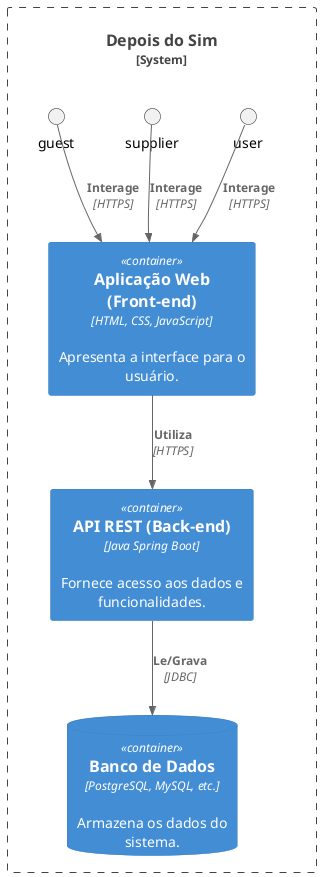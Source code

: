 @startuml
!include <c4/C4_Container>

System_Boundary(c1, "Depois do Sim") {
  Container(web_app, "Aplicação Web (Front-end)", "HTML, CSS, JavaScript", "Apresenta a interface para o usuário.")
  ContainerDb(database, "Banco de Dados", "PostgreSQL, MySQL, etc.", "Armazena os dados do sistema.")
  Container(api, "API REST (Back-end)", "Java Spring Boot", "Fornece acesso aos dados e funcionalidades.")

  Rel(user, web_app, "Interage", "HTTPS")
  Rel(supplier, web_app, "Interage", "HTTPS")
  Rel(guest, web_app, "Interage", "HTTPS")
  Rel(web_app, api, "Utiliza", "HTTPS")
  Rel(api, database, "Le/Grava", "JDBC")

}
@enduml